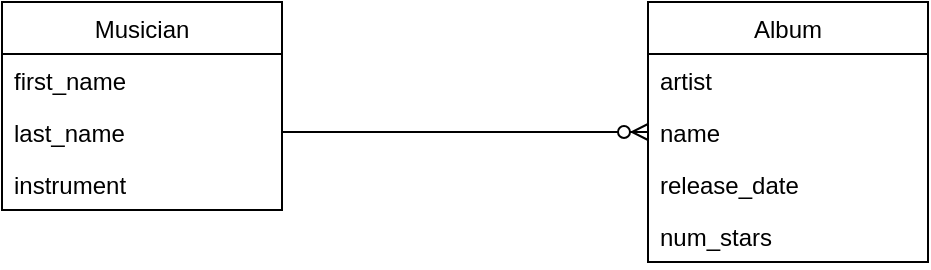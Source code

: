 <mxfile version="10.6.5" type="github"><diagram id="7d8X81Odpnn7J9Xq3PaH" name="Page-1"><mxGraphModel dx="524" dy="786" grid="1" gridSize="10" guides="1" tooltips="1" connect="1" arrows="1" fold="1" page="1" pageScale="1" pageWidth="827" pageHeight="1169" math="0" shadow="0"><root><mxCell id="0"/><mxCell id="1" parent="0"/><mxCell id="kk5ObvDOpsm7-oLXSNCK-14" value="Musician" style="swimlane;fontStyle=0;childLayout=stackLayout;horizontal=1;startSize=26;fillColor=none;horizontalStack=0;resizeParent=1;resizeParentMax=0;resizeLast=0;collapsible=1;marginBottom=0;" vertex="1" parent="1"><mxGeometry x="20" y="233" width="140" height="104" as="geometry"/></mxCell><mxCell id="kk5ObvDOpsm7-oLXSNCK-15" value="first_name" style="text;strokeColor=none;fillColor=none;align=left;verticalAlign=top;spacingLeft=4;spacingRight=4;overflow=hidden;rotatable=0;points=[[0,0.5],[1,0.5]];portConstraint=eastwest;" vertex="1" parent="kk5ObvDOpsm7-oLXSNCK-14"><mxGeometry y="26" width="140" height="26" as="geometry"/></mxCell><mxCell id="kk5ObvDOpsm7-oLXSNCK-16" value="last_name" style="text;strokeColor=none;fillColor=none;align=left;verticalAlign=top;spacingLeft=4;spacingRight=4;overflow=hidden;rotatable=0;points=[[0,0.5],[1,0.5]];portConstraint=eastwest;" vertex="1" parent="kk5ObvDOpsm7-oLXSNCK-14"><mxGeometry y="52" width="140" height="26" as="geometry"/></mxCell><mxCell id="kk5ObvDOpsm7-oLXSNCK-17" value="instrument" style="text;strokeColor=none;fillColor=none;align=left;verticalAlign=top;spacingLeft=4;spacingRight=4;overflow=hidden;rotatable=0;points=[[0,0.5],[1,0.5]];portConstraint=eastwest;" vertex="1" parent="kk5ObvDOpsm7-oLXSNCK-14"><mxGeometry y="78" width="140" height="26" as="geometry"/></mxCell><mxCell id="kk5ObvDOpsm7-oLXSNCK-18" value="Album" style="swimlane;fontStyle=0;childLayout=stackLayout;horizontal=1;startSize=26;fillColor=none;horizontalStack=0;resizeParent=1;resizeParentMax=0;resizeLast=0;collapsible=1;marginBottom=0;" vertex="1" parent="1"><mxGeometry x="343" y="233" width="140" height="130" as="geometry"/></mxCell><mxCell id="kk5ObvDOpsm7-oLXSNCK-19" value="artist" style="text;strokeColor=none;fillColor=none;align=left;verticalAlign=top;spacingLeft=4;spacingRight=4;overflow=hidden;rotatable=0;points=[[0,0.5],[1,0.5]];portConstraint=eastwest;" vertex="1" parent="kk5ObvDOpsm7-oLXSNCK-18"><mxGeometry y="26" width="140" height="26" as="geometry"/></mxCell><mxCell id="kk5ObvDOpsm7-oLXSNCK-20" value="name" style="text;strokeColor=none;fillColor=none;align=left;verticalAlign=top;spacingLeft=4;spacingRight=4;overflow=hidden;rotatable=0;points=[[0,0.5],[1,0.5]];portConstraint=eastwest;" vertex="1" parent="kk5ObvDOpsm7-oLXSNCK-18"><mxGeometry y="52" width="140" height="26" as="geometry"/></mxCell><mxCell id="kk5ObvDOpsm7-oLXSNCK-21" value="release_date" style="text;strokeColor=none;fillColor=none;align=left;verticalAlign=top;spacingLeft=4;spacingRight=4;overflow=hidden;rotatable=0;points=[[0,0.5],[1,0.5]];portConstraint=eastwest;" vertex="1" parent="kk5ObvDOpsm7-oLXSNCK-18"><mxGeometry y="78" width="140" height="26" as="geometry"/></mxCell><mxCell id="kk5ObvDOpsm7-oLXSNCK-22" value="num_stars" style="text;strokeColor=none;fillColor=none;align=left;verticalAlign=top;spacingLeft=4;spacingRight=4;overflow=hidden;rotatable=0;points=[[0,0.5],[1,0.5]];portConstraint=eastwest;" vertex="1" parent="kk5ObvDOpsm7-oLXSNCK-18"><mxGeometry y="104" width="140" height="26" as="geometry"/></mxCell><mxCell id="kk5ObvDOpsm7-oLXSNCK-36" style="edgeStyle=orthogonalEdgeStyle;rounded=0;orthogonalLoop=1;jettySize=auto;html=1;exitX=1;exitY=0.5;exitDx=0;exitDy=0;entryX=0;entryY=0.5;entryDx=0;entryDy=0;endArrow=ERzeroToMany;endFill=1;" edge="1" parent="1" source="kk5ObvDOpsm7-oLXSNCK-16" target="kk5ObvDOpsm7-oLXSNCK-20"><mxGeometry relative="1" as="geometry"/></mxCell></root></mxGraphModel></diagram></mxfile>